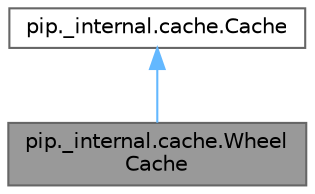 digraph "pip._internal.cache.WheelCache"
{
 // LATEX_PDF_SIZE
  bgcolor="transparent";
  edge [fontname=Helvetica,fontsize=10,labelfontname=Helvetica,labelfontsize=10];
  node [fontname=Helvetica,fontsize=10,shape=box,height=0.2,width=0.4];
  Node1 [id="Node000001",label="pip._internal.cache.Wheel\lCache",height=0.2,width=0.4,color="gray40", fillcolor="grey60", style="filled", fontcolor="black",tooltip=" "];
  Node2 -> Node1 [id="edge2_Node000001_Node000002",dir="back",color="steelblue1",style="solid",tooltip=" "];
  Node2 [id="Node000002",label="pip._internal.cache.Cache",height=0.2,width=0.4,color="gray40", fillcolor="white", style="filled",URL="$d7/d4c/classpip_1_1__internal_1_1cache_1_1Cache.html",tooltip=" "];
}
